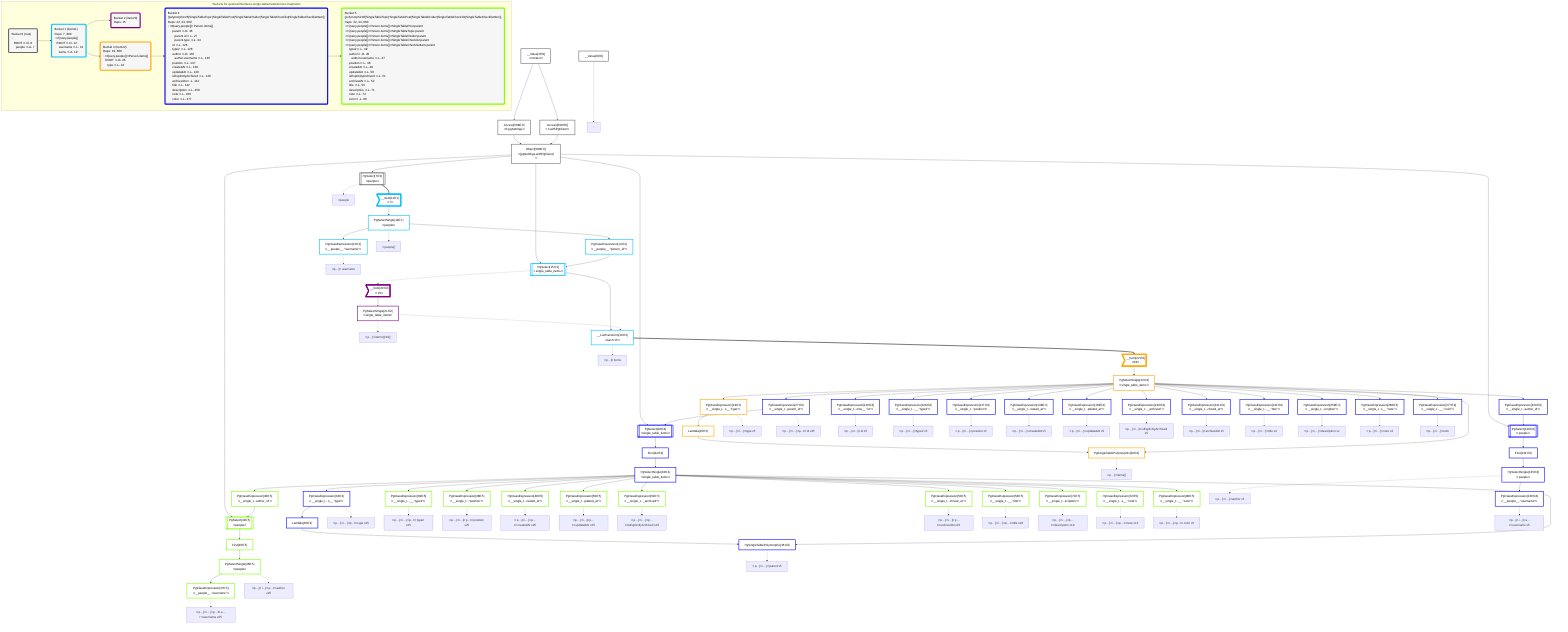 graph TD
    classDef path fill:#eee,stroke:#000,color:#000
    classDef plan fill:#fff,stroke-width:3px,color:#000
    classDef itemplan fill:#fff,stroke-width:6px,color:#000
    classDef sideeffectplan fill:#f00,stroke-width:6px,color:#000
    classDef bucket fill:#f6f6f6,color:#000,stroke-width:6px,text-align:left


    %% define plans
    __Value0["__Value[0∈0]"]:::plan
    __Value3["__Value[3∈0]<br />ᐸcontextᐳ"]:::plan
    Access598["Access[598∈0]<br />ᐸ3.pgSettingsᐳ"]:::plan
    Access599["Access[599∈0]<br />ᐸ3.withPgClientᐳ"]:::plan
    Object600["Object[600∈0]<br />ᐸ{pgSettings,withPgClient}ᐳ"]:::plan
    PgSelect7[["PgSelect[7∈0]<br />ᐸpeopleᐳ"]]:::plan
    __Item11>"__Item[11∈1]<br />ᐸ7ᐳ"]:::itemplan
    PgSelectSingle12["PgSelectSingle[12∈1]<br />ᐸpeopleᐳ"]:::plan
    PgClassExpression13["PgClassExpression[13∈1]<br />ᐸ__people__.”username”ᐳ"]:::plan
    PgClassExpression14["PgClassExpression[14∈1]<br />ᐸ__people__.”person_id”ᐳ"]:::plan
    PgSelect15[["PgSelect[15∈1]<br />ᐸsingle_table_itemsᐳ"]]:::plan
    __ListTransform19["__ListTransform[19∈1]<br />ᐸeach:15ᐳ"]:::plan
    __Item20>"__Item[20∈2]<br />ᐸ15ᐳ"]:::itemplan
    PgSelectSingle21["PgSelectSingle[21∈2]<br />ᐸsingle_table_itemsᐳ"]:::plan
    __Item22>"__Item[22∈3]<br />ᐸ19ᐳ"]:::itemplan
    PgSelectSingle23["PgSelectSingle[23∈3]<br />ᐸsingle_table_itemsᐳ"]:::plan
    PgClassExpression24["PgClassExpression[24∈3]<br />ᐸ__single_t...s__.”type”ᐳ"]:::plan
    Lambda25["Lambda[25∈3]"]:::plan
    PgSingleTablePolymorphic26["PgSingleTablePolymorphic[26∈3]"]:::plan
    PgClassExpression27["PgClassExpression[27∈4]<br />ᐸ__single_t...parent_id”ᐳ"]:::plan
    PgSelect28[["PgSelect[28∈4]<br />ᐸsingle_table_itemsᐳ"]]:::plan
    First32["First[32∈4]"]:::plan
    PgSelectSingle33["PgSelectSingle[33∈4]<br />ᐸsingle_table_itemsᐳ"]:::plan
    PgClassExpression34["PgClassExpression[34∈4]<br />ᐸ__single_t...s__.”type”ᐳ"]:::plan
    Lambda35["Lambda[35∈4]"]:::plan
    PgSingleTablePolymorphic36["PgSingleTablePolymorphic[36∈4]"]:::plan
    PgClassExpression39["PgClassExpression[39∈5]<br />ᐸ__single_t...__.”type2”ᐳ"]:::plan
    PgClassExpression40["PgClassExpression[40∈5]<br />ᐸ__single_t...author_id”ᐳ"]:::plan
    PgSelect41[["PgSelect[41∈5]<br />ᐸpeopleᐳ"]]:::plan
    First45["First[45∈5]"]:::plan
    PgSelectSingle46["PgSelectSingle[46∈5]<br />ᐸpeopleᐳ"]:::plan
    PgClassExpression47["PgClassExpression[47∈5]<br />ᐸ__people__.”username”ᐳ"]:::plan
    PgClassExpression48["PgClassExpression[48∈5]<br />ᐸ__single_t...”position”ᐳ"]:::plan
    PgClassExpression49["PgClassExpression[49∈5]<br />ᐸ__single_t...reated_at”ᐳ"]:::plan
    PgClassExpression50["PgClassExpression[50∈5]<br />ᐸ__single_t...pdated_at”ᐳ"]:::plan
    PgClassExpression51["PgClassExpression[51∈5]<br />ᐸ__single_t..._archived”ᐳ"]:::plan
    PgClassExpression52["PgClassExpression[52∈5]<br />ᐸ__single_t...chived_at”ᐳ"]:::plan
    PgClassExpression53["PgClassExpression[53∈5]<br />ᐸ__single_t...__.”title”ᐳ"]:::plan
    PgClassExpression71["PgClassExpression[71∈5]<br />ᐸ__single_t...scription”ᐳ"]:::plan
    PgClassExpression72["PgClassExpression[72∈5]<br />ᐸ__single_t...s__.”note”ᐳ"]:::plan
    PgClassExpression90["PgClassExpression[90∈5]<br />ᐸ__single_t...__.”color”ᐳ"]:::plan
    PgClassExpression126["PgClassExpression[126∈4]<br />ᐸ__single_t...ems__.”id”ᐳ"]:::plan
    PgClassExpression128["PgClassExpression[128∈4]<br />ᐸ__single_t...__.”type2”ᐳ"]:::plan
    PgClassExpression129["PgClassExpression[129∈4]<br />ᐸ__single_t...author_id”ᐳ"]:::plan
    PgSelect130[["PgSelect[130∈4]<br />ᐸpeopleᐳ"]]:::plan
    First134["First[134∈4]"]:::plan
    PgSelectSingle135["PgSelectSingle[135∈4]<br />ᐸpeopleᐳ"]:::plan
    PgClassExpression136["PgClassExpression[136∈4]<br />ᐸ__people__.”username”ᐳ"]:::plan
    PgClassExpression137["PgClassExpression[137∈4]<br />ᐸ__single_t...”position”ᐳ"]:::plan
    PgClassExpression138["PgClassExpression[138∈4]<br />ᐸ__single_t...reated_at”ᐳ"]:::plan
    PgClassExpression139["PgClassExpression[139∈4]<br />ᐸ__single_t...pdated_at”ᐳ"]:::plan
    PgClassExpression140["PgClassExpression[140∈4]<br />ᐸ__single_t..._archived”ᐳ"]:::plan
    PgClassExpression141["PgClassExpression[141∈4]<br />ᐸ__single_t...chived_at”ᐳ"]:::plan
    PgClassExpression142["PgClassExpression[142∈4]<br />ᐸ__single_t...__.”title”ᐳ"]:::plan
    PgClassExpression259["PgClassExpression[259∈4]<br />ᐸ__single_t...scription”ᐳ"]:::plan
    PgClassExpression260["PgClassExpression[260∈4]<br />ᐸ__single_t...s__.”note”ᐳ"]:::plan
    PgClassExpression377["PgClassExpression[377∈4]<br />ᐸ__single_t...__.”color”ᐳ"]:::plan

    %% plan dependencies
    __Value3 --> Access598
    __Value3 --> Access599
    Access598 & Access599 --> Object600
    Object600 --> PgSelect7
    PgSelect7 ==> __Item11
    __Item11 --> PgSelectSingle12
    PgSelectSingle12 --> PgClassExpression13
    PgSelectSingle12 --> PgClassExpression14
    Object600 & PgClassExpression14 --> PgSelect15
    PgSelect15 --> __ListTransform19
    PgSelectSingle21 -.-> __ListTransform19
    PgSelect15 -.-> __Item20
    __Item20 --> PgSelectSingle21
    __ListTransform19 ==> __Item22
    __Item22 --> PgSelectSingle23
    PgSelectSingle23 --> PgClassExpression24
    PgClassExpression24 --> Lambda25
    Lambda25 & PgSelectSingle23 --> PgSingleTablePolymorphic26
    PgSelectSingle23 --> PgClassExpression27
    Object600 & PgClassExpression27 --> PgSelect28
    PgSelect28 --> First32
    First32 --> PgSelectSingle33
    PgSelectSingle33 --> PgClassExpression34
    PgClassExpression34 --> Lambda35
    Lambda35 & PgSelectSingle33 --> PgSingleTablePolymorphic36
    PgSelectSingle33 --> PgClassExpression39
    PgSelectSingle33 --> PgClassExpression40
    Object600 & PgClassExpression40 --> PgSelect41
    PgSelect41 --> First45
    First45 --> PgSelectSingle46
    PgSelectSingle46 --> PgClassExpression47
    PgSelectSingle33 --> PgClassExpression48
    PgSelectSingle33 --> PgClassExpression49
    PgSelectSingle33 --> PgClassExpression50
    PgSelectSingle33 --> PgClassExpression51
    PgSelectSingle33 --> PgClassExpression52
    PgSelectSingle33 --> PgClassExpression53
    PgSelectSingle33 --> PgClassExpression71
    PgSelectSingle33 --> PgClassExpression72
    PgSelectSingle33 --> PgClassExpression90
    PgSelectSingle23 --> PgClassExpression126
    PgSelectSingle23 --> PgClassExpression128
    PgSelectSingle23 --> PgClassExpression129
    Object600 & PgClassExpression129 --> PgSelect130
    PgSelect130 --> First134
    First134 --> PgSelectSingle135
    PgSelectSingle135 --> PgClassExpression136
    PgSelectSingle23 --> PgClassExpression137
    PgSelectSingle23 --> PgClassExpression138
    PgSelectSingle23 --> PgClassExpression139
    PgSelectSingle23 --> PgClassExpression140
    PgSelectSingle23 --> PgClassExpression141
    PgSelectSingle23 --> PgClassExpression142
    PgSelectSingle23 --> PgClassExpression259
    PgSelectSingle23 --> PgClassExpression260
    PgSelectSingle23 --> PgClassExpression377

    %% plan-to-path relationships
    P0["~"]
    __Value0 -.-> P0
    P7["ᐳpeople"]
    PgSelect7 -.-> P7
    P12["ᐳpeople[]"]
    PgSelectSingle12 -.-> P12
    P13["ᐳp…]ᐳusername"]
    PgClassExpression13 -.-> P13
    P19["ᐳp…]ᐳitems"]
    __ListTransform19 -.-> P19
    P21["ᐳp…]ᐳitems@19[]"]
    PgSelectSingle21 -.-> P21
    P24["ᐳp…]ᐳi…]ᐳtype x5"]
    PgClassExpression24 -.-> P24
    P26["ᐳp…]ᐳitems[]"]
    PgSingleTablePolymorphic26 -.-> P26
    P27["ᐳp…]ᐳi…]ᐳp…tᐳid x25"]
    PgClassExpression27 -.-> P27
    P34["ᐳp…]ᐳi…]ᐳp…tᐳtype x25"]
    PgClassExpression34 -.-> P34
    P36["ᐳp…]ᐳi…]ᐳparent x5"]
    PgSingleTablePolymorphic36 -.-> P36
    P39["ᐳp…]ᐳi…]ᐳp…tᐳtype2 x25"]
    PgClassExpression39 -.-> P39
    P46["ᐳp…]ᐳi…]ᐳp…tᐳauthor x25"]
    PgSelectSingle46 -.-> P46
    P47["ᐳp…]ᐳi…]ᐳp…tᐳa…rᐳusername x25"]
    PgClassExpression47 -.-> P47
    P48["ᐳp…]ᐳi…]ᐳp…tᐳposition x25"]
    PgClassExpression48 -.-> P48
    P49["ᐳp…]ᐳi…]ᐳp…tᐳcreatedAt x25"]
    PgClassExpression49 -.-> P49
    P50["ᐳp…]ᐳi…]ᐳp…tᐳupdatedAt x25"]
    PgClassExpression50 -.-> P50
    P51["ᐳp…]ᐳi…]ᐳp…tᐳisExplicitlyArchived x25"]
    PgClassExpression51 -.-> P51
    P52["ᐳp…]ᐳi…]ᐳp…tᐳarchivedAt x25"]
    PgClassExpression52 -.-> P52
    P53["ᐳp…]ᐳi…]ᐳp…tᐳtitle x20"]
    PgClassExpression53 -.-> P53
    P71["ᐳp…]ᐳi…]ᐳp…tᐳdescription x10"]
    PgClassExpression71 -.-> P71
    P72["ᐳp…]ᐳi…]ᐳp…tᐳnote x10"]
    PgClassExpression72 -.-> P72
    P90["ᐳp…]ᐳi…]ᐳp…tᐳcolor x5"]
    PgClassExpression90 -.-> P90
    P126["ᐳp…]ᐳi…]ᐳid x5"]
    PgClassExpression126 -.-> P126
    P128["ᐳp…]ᐳi…]ᐳtype2 x5"]
    PgClassExpression128 -.-> P128
    P135["ᐳp…]ᐳi…]ᐳauthor x5"]
    PgSelectSingle135 -.-> P135
    P136["ᐳp…]ᐳi…]ᐳa…rᐳusername x5"]
    PgClassExpression136 -.-> P136
    P137["ᐳp…]ᐳi…]ᐳposition x5"]
    PgClassExpression137 -.-> P137
    P138["ᐳp…]ᐳi…]ᐳcreatedAt x5"]
    PgClassExpression138 -.-> P138
    P139["ᐳp…]ᐳi…]ᐳupdatedAt x5"]
    PgClassExpression139 -.-> P139
    P140["ᐳp…]ᐳi…]ᐳisExplicitlyArchived x5"]
    PgClassExpression140 -.-> P140
    P141["ᐳp…]ᐳi…]ᐳarchivedAt x5"]
    PgClassExpression141 -.-> P141
    P142["ᐳp…]ᐳi…]ᐳtitle x4"]
    PgClassExpression142 -.-> P142
    P259["ᐳp…]ᐳi…]ᐳdescription x2"]
    PgClassExpression259 -.-> P259
    P260["ᐳp…]ᐳi…]ᐳnote x2"]
    PgClassExpression260 -.-> P260
    P377["ᐳp…]ᐳi…]ᐳcolor"]
    PgClassExpression377 -.-> P377

    subgraph "Buckets for queries/interfaces-single-table/nested-more-fragments"
    Bucket0("Bucket 0 (root)<br />~<br />⠀ROOT ᐸ-O- 0<br />⠀⠀people ᐸ-A- 7"):::bucket
    classDef bucket0 stroke:#696969
    class Bucket0,__Value0,__Value3,PgSelect7,Access598,Access599,Object600 bucket0
    Bucket1("Bucket 1 (item11)<br />Deps: 7, 600<br />~ᐳQuery.people[]<br />⠀ROOT ᐸ-O- 12<br />⠀⠀username ᐸ-L- 13<br />⠀⠀items ᐸ-A- 19"):::bucket
    classDef bucket1 stroke:#00bfff
    class Bucket1,__Item11,PgSelectSingle12,PgClassExpression13,PgClassExpression14,PgSelect15,__ListTransform19 bucket1
    Bucket2("Bucket 2 (item20)<br />Deps: 15"):::bucket
    classDef bucket2 stroke:#7f007f
    class Bucket2,__Item20,PgSelectSingle21 bucket2
    Bucket3("Bucket 3 (item22)<br />Deps: 19, 600<br />~ᐳQuery.people[]ᐳPerson.items[]<br />⠀ROOT ᐸ-O- 26<br />⠀⠀type ᐸ-L- 24"):::bucket
    classDef bucket3 stroke:#ffa500
    class Bucket3,__Item22,PgSelectSingle23,PgClassExpression24,Lambda25,PgSingleTablePolymorphic26 bucket3
    Bucket4("Bucket 4 (polymorphic26[SingleTableTopic|SingleTablePost|SingleTableDivider|SingleTableChecklist|SingleTableChecklistItem])<br />Deps: 22, 23, 600<br />~ᐳQuery.people[]ᐳPerson.items[]<br />⠀⠀parent ᐸ-O- 36<br />⠀⠀⠀parent.id ᐸ-L- 27<br />⠀⠀⠀parent.type ᐸ-L- 34<br />⠀⠀id ᐸ-L- 126<br />⠀⠀type2 ᐸ-L- 128<br />⠀⠀author ᐸ-O- 135<br />⠀⠀⠀author.username ᐸ-L- 136<br />⠀⠀position ᐸ-L- 137<br />⠀⠀createdAt ᐸ-L- 138<br />⠀⠀updatedAt ᐸ-L- 139<br />⠀⠀isExplicitlyArchived ᐸ-L- 140<br />⠀⠀archivedAt ᐸ-L- 141<br />⠀⠀title ᐸ-L- 142<br />⠀⠀description ᐸ-L- 259<br />⠀⠀note ᐸ-L- 260<br />⠀⠀color ᐸ-L- 377"):::bucket
    classDef bucket4 stroke:#0000ff
    class Bucket4,PgClassExpression27,PgSelect28,First32,PgSelectSingle33,PgClassExpression34,Lambda35,PgSingleTablePolymorphic36,PgClassExpression126,PgClassExpression128,PgClassExpression129,PgSelect130,First134,PgSelectSingle135,PgClassExpression136,PgClassExpression137,PgClassExpression138,PgClassExpression139,PgClassExpression140,PgClassExpression141,PgClassExpression142,PgClassExpression259,PgClassExpression260,PgClassExpression377 bucket4
    Bucket5("Bucket 5 (polymorphic36[SingleTableTopic|SingleTablePost|SingleTableDivider|SingleTableChecklist|SingleTableChecklistItem])<br />Deps: 32, 33, 600<br />~ᐳQuery.people[]ᐳPerson.items[]ᐳSingleTablePost.parent<br />~ᐳQuery.people[]ᐳPerson.items[]ᐳSingleTableTopic.parent<br />~ᐳQuery.people[]ᐳPerson.items[]ᐳSingleTableDivider.parent<br />~ᐳQuery.people[]ᐳPerson.items[]ᐳSingleTableChecklist.parent<br />~ᐳQuery.people[]ᐳPerson.items[]ᐳSingleTableChecklistItem.parent<br />⠀⠀type2 ᐸ-L- 39<br />⠀⠀author ᐸ-O- 46<br />⠀⠀⠀author.username ᐸ-L- 47<br />⠀⠀position ᐸ-L- 48<br />⠀⠀createdAt ᐸ-L- 49<br />⠀⠀updatedAt ᐸ-L- 50<br />⠀⠀isExplicitlyArchived ᐸ-L- 51<br />⠀⠀archivedAt ᐸ-L- 52<br />⠀⠀title ᐸ-L- 53<br />⠀⠀description ᐸ-L- 71<br />⠀⠀note ᐸ-L- 72<br />⠀⠀color ᐸ-L- 90"):::bucket
    classDef bucket5 stroke:#7fff00
    class Bucket5,PgClassExpression39,PgClassExpression40,PgSelect41,First45,PgSelectSingle46,PgClassExpression47,PgClassExpression48,PgClassExpression49,PgClassExpression50,PgClassExpression51,PgClassExpression52,PgClassExpression53,PgClassExpression71,PgClassExpression72,PgClassExpression90 bucket5
    Bucket0 --> Bucket1
    Bucket1 --> Bucket2 & Bucket3
    Bucket3 --> Bucket4
    Bucket4 --> Bucket5
    end